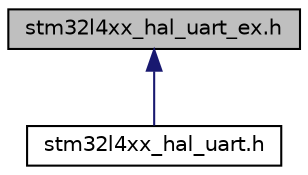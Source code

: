 digraph "stm32l4xx_hal_uart_ex.h"
{
 // LATEX_PDF_SIZE
  edge [fontname="Helvetica",fontsize="10",labelfontname="Helvetica",labelfontsize="10"];
  node [fontname="Helvetica",fontsize="10",shape=record];
  Node1 [label="stm32l4xx_hal_uart_ex.h",height=0.2,width=0.4,color="black", fillcolor="grey75", style="filled", fontcolor="black",tooltip="Header file of UART HAL Extended module."];
  Node1 -> Node2 [dir="back",color="midnightblue",fontsize="10",style="solid",fontname="Helvetica"];
  Node2 [label="stm32l4xx_hal_uart.h",height=0.2,width=0.4,color="black", fillcolor="white", style="filled",URL="$stm32l4xx__hal__uart_8h.html",tooltip="Header file of UART HAL module."];
}

